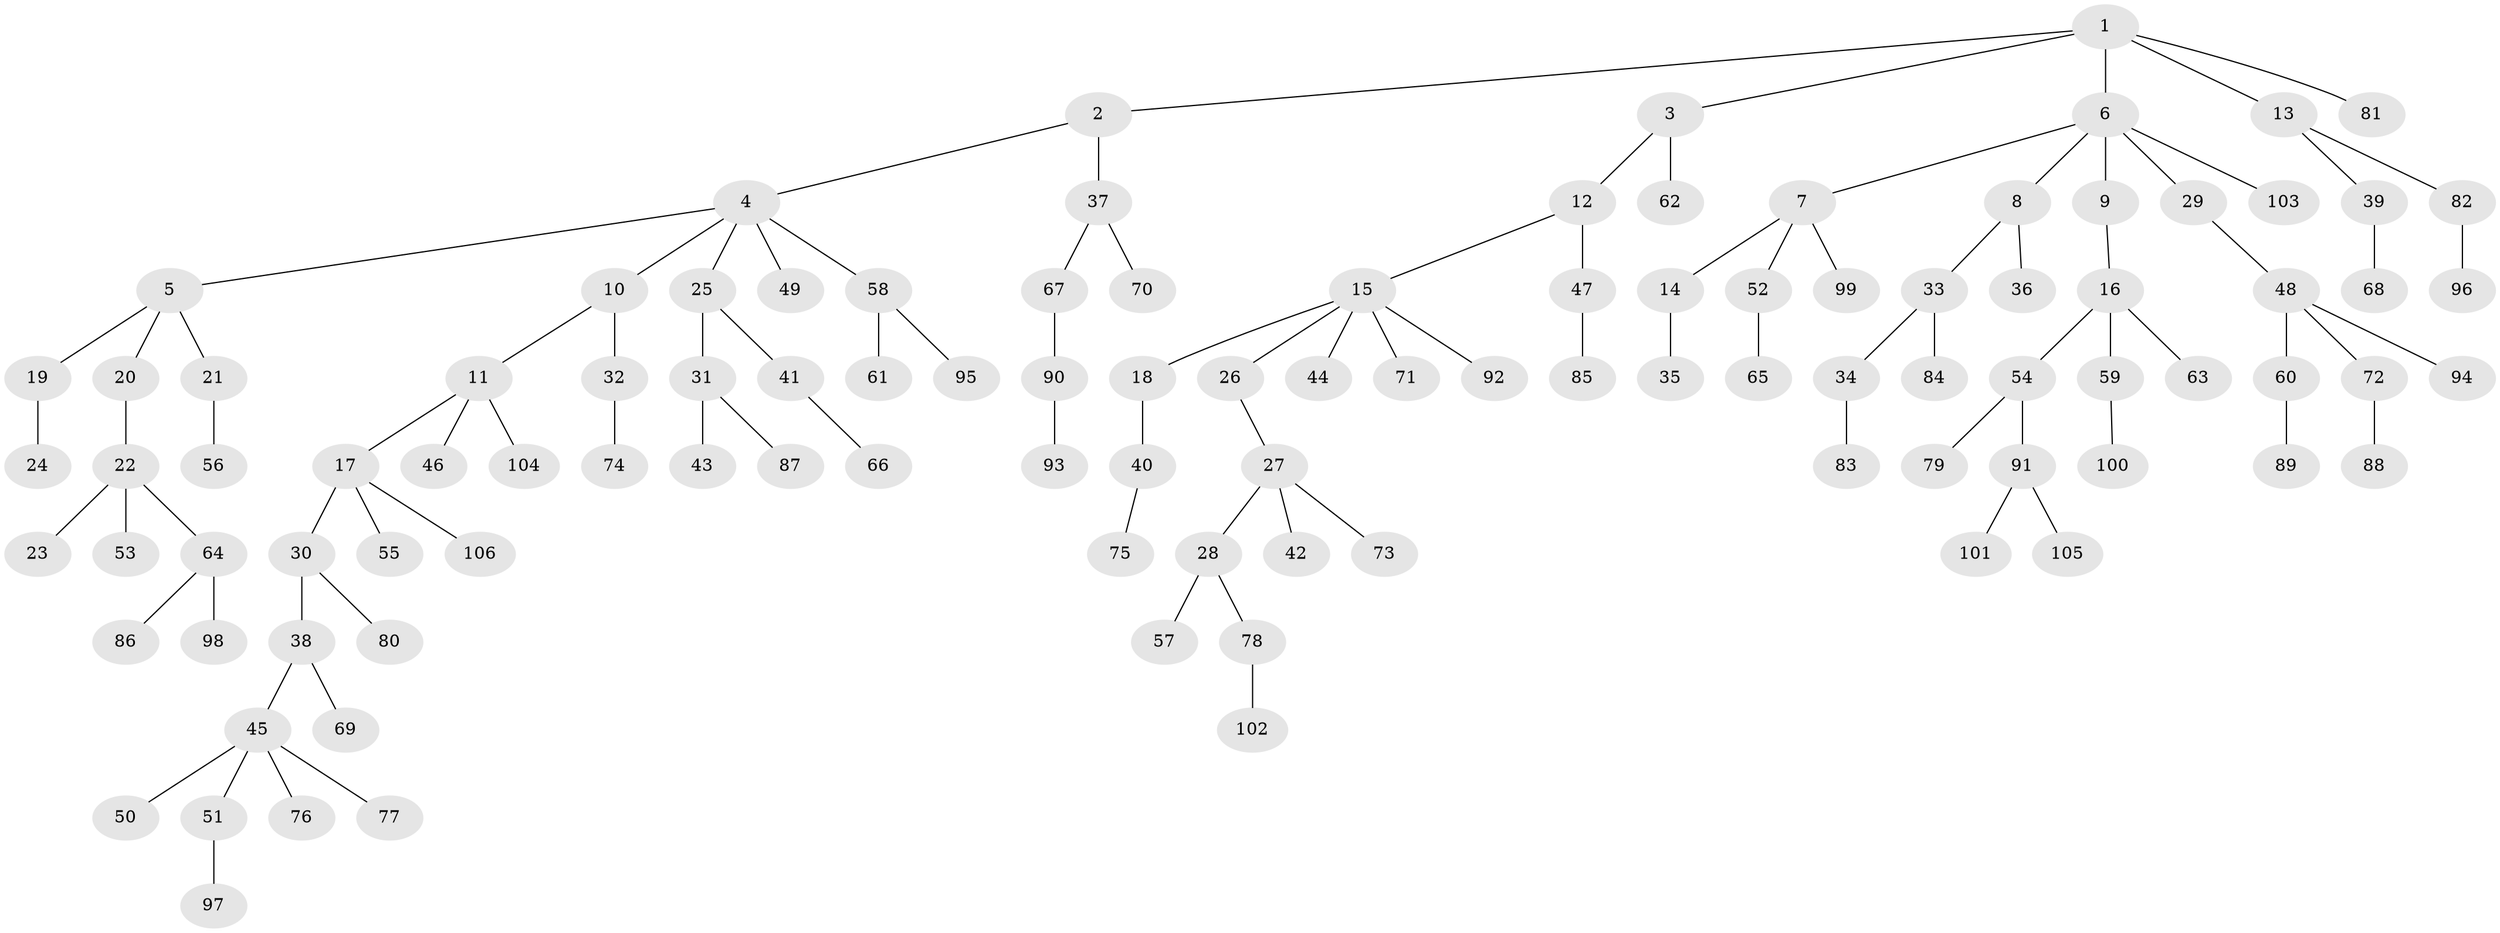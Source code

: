 // Generated by graph-tools (version 1.1) at 2025/53/03/09/25 04:53:36]
// undirected, 106 vertices, 105 edges
graph export_dot {
graph [start="1"]
  node [color=gray90,style=filled];
  1;
  2;
  3;
  4;
  5;
  6;
  7;
  8;
  9;
  10;
  11;
  12;
  13;
  14;
  15;
  16;
  17;
  18;
  19;
  20;
  21;
  22;
  23;
  24;
  25;
  26;
  27;
  28;
  29;
  30;
  31;
  32;
  33;
  34;
  35;
  36;
  37;
  38;
  39;
  40;
  41;
  42;
  43;
  44;
  45;
  46;
  47;
  48;
  49;
  50;
  51;
  52;
  53;
  54;
  55;
  56;
  57;
  58;
  59;
  60;
  61;
  62;
  63;
  64;
  65;
  66;
  67;
  68;
  69;
  70;
  71;
  72;
  73;
  74;
  75;
  76;
  77;
  78;
  79;
  80;
  81;
  82;
  83;
  84;
  85;
  86;
  87;
  88;
  89;
  90;
  91;
  92;
  93;
  94;
  95;
  96;
  97;
  98;
  99;
  100;
  101;
  102;
  103;
  104;
  105;
  106;
  1 -- 2;
  1 -- 3;
  1 -- 6;
  1 -- 13;
  1 -- 81;
  2 -- 4;
  2 -- 37;
  3 -- 12;
  3 -- 62;
  4 -- 5;
  4 -- 10;
  4 -- 25;
  4 -- 49;
  4 -- 58;
  5 -- 19;
  5 -- 20;
  5 -- 21;
  6 -- 7;
  6 -- 8;
  6 -- 9;
  6 -- 29;
  6 -- 103;
  7 -- 14;
  7 -- 52;
  7 -- 99;
  8 -- 33;
  8 -- 36;
  9 -- 16;
  10 -- 11;
  10 -- 32;
  11 -- 17;
  11 -- 46;
  11 -- 104;
  12 -- 15;
  12 -- 47;
  13 -- 39;
  13 -- 82;
  14 -- 35;
  15 -- 18;
  15 -- 26;
  15 -- 44;
  15 -- 71;
  15 -- 92;
  16 -- 54;
  16 -- 59;
  16 -- 63;
  17 -- 30;
  17 -- 55;
  17 -- 106;
  18 -- 40;
  19 -- 24;
  20 -- 22;
  21 -- 56;
  22 -- 23;
  22 -- 53;
  22 -- 64;
  25 -- 31;
  25 -- 41;
  26 -- 27;
  27 -- 28;
  27 -- 42;
  27 -- 73;
  28 -- 57;
  28 -- 78;
  29 -- 48;
  30 -- 38;
  30 -- 80;
  31 -- 43;
  31 -- 87;
  32 -- 74;
  33 -- 34;
  33 -- 84;
  34 -- 83;
  37 -- 67;
  37 -- 70;
  38 -- 45;
  38 -- 69;
  39 -- 68;
  40 -- 75;
  41 -- 66;
  45 -- 50;
  45 -- 51;
  45 -- 76;
  45 -- 77;
  47 -- 85;
  48 -- 60;
  48 -- 72;
  48 -- 94;
  51 -- 97;
  52 -- 65;
  54 -- 79;
  54 -- 91;
  58 -- 61;
  58 -- 95;
  59 -- 100;
  60 -- 89;
  64 -- 86;
  64 -- 98;
  67 -- 90;
  72 -- 88;
  78 -- 102;
  82 -- 96;
  90 -- 93;
  91 -- 101;
  91 -- 105;
}
